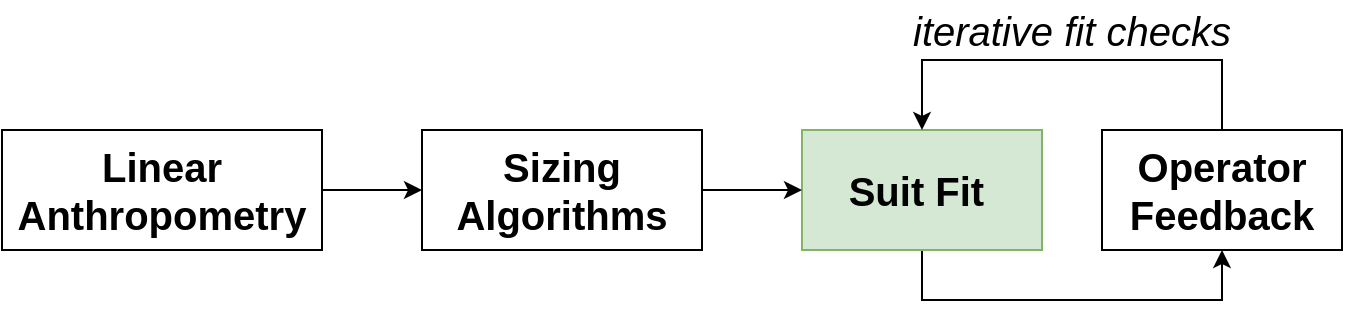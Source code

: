 <mxfile version="16.5.1" type="device"><diagram id="iRespnHrwZ5pVMtPhnCi" name="Page-1"><mxGraphModel dx="1102" dy="1025" grid="1" gridSize="10" guides="1" tooltips="1" connect="1" arrows="1" fold="1" page="1" pageScale="1" pageWidth="710" pageHeight="900" math="0" shadow="0"><root><mxCell id="0"/><mxCell id="1" parent="0"/><mxCell id="NI2qPUhKJIlSUaW0kpQo-8" style="edgeStyle=orthogonalEdgeStyle;rounded=0;orthogonalLoop=1;jettySize=auto;html=1;exitX=0.5;exitY=1;exitDx=0;exitDy=0;entryX=0.5;entryY=1;entryDx=0;entryDy=0;fontSize=20;" edge="1" parent="1" source="NI2qPUhKJIlSUaW0kpQo-1" target="NI2qPUhKJIlSUaW0kpQo-7"><mxGeometry relative="1" as="geometry"><Array as="points"><mxPoint x="470" y="320"/><mxPoint x="620" y="320"/></Array></mxGeometry></mxCell><mxCell id="NI2qPUhKJIlSUaW0kpQo-1" value="&lt;font style=&quot;font-size: 20px&quot;&gt;Suit Fit&amp;nbsp;&lt;/font&gt;" style="text;html=1;strokeColor=#82b366;fillColor=#d5e8d4;align=center;verticalAlign=middle;whiteSpace=wrap;rounded=0;fontStyle=1" vertex="1" parent="1"><mxGeometry x="410" y="235" width="120" height="60" as="geometry"/></mxCell><mxCell id="NI2qPUhKJIlSUaW0kpQo-5" style="edgeStyle=orthogonalEdgeStyle;rounded=0;orthogonalLoop=1;jettySize=auto;html=1;exitX=1;exitY=0.5;exitDx=0;exitDy=0;fontSize=20;" edge="1" parent="1" source="NI2qPUhKJIlSUaW0kpQo-2" target="NI2qPUhKJIlSUaW0kpQo-4"><mxGeometry relative="1" as="geometry"/></mxCell><mxCell id="NI2qPUhKJIlSUaW0kpQo-2" value="&lt;font style=&quot;font-size: 20px&quot;&gt;Linear Anthropometry&lt;/font&gt;" style="text;html=1;strokeColor=default;fillColor=none;align=center;verticalAlign=middle;whiteSpace=wrap;rounded=0;fontStyle=1" vertex="1" parent="1"><mxGeometry x="10" y="235" width="160" height="60" as="geometry"/></mxCell><mxCell id="NI2qPUhKJIlSUaW0kpQo-6" style="edgeStyle=orthogonalEdgeStyle;rounded=0;orthogonalLoop=1;jettySize=auto;html=1;exitX=1;exitY=0.5;exitDx=0;exitDy=0;entryX=0;entryY=0.5;entryDx=0;entryDy=0;fontSize=20;" edge="1" parent="1" source="NI2qPUhKJIlSUaW0kpQo-4" target="NI2qPUhKJIlSUaW0kpQo-1"><mxGeometry relative="1" as="geometry"/></mxCell><mxCell id="NI2qPUhKJIlSUaW0kpQo-4" value="&lt;font style=&quot;font-size: 20px&quot;&gt;Sizing Algorithms&lt;/font&gt;" style="text;html=1;strokeColor=default;fillColor=none;align=center;verticalAlign=middle;whiteSpace=wrap;rounded=0;fontStyle=1" vertex="1" parent="1"><mxGeometry x="220" y="235" width="140" height="60" as="geometry"/></mxCell><mxCell id="NI2qPUhKJIlSUaW0kpQo-12" style="edgeStyle=orthogonalEdgeStyle;rounded=0;orthogonalLoop=1;jettySize=auto;html=1;exitX=0.5;exitY=0;exitDx=0;exitDy=0;entryX=0.5;entryY=0;entryDx=0;entryDy=0;fontSize=20;" edge="1" parent="1" source="NI2qPUhKJIlSUaW0kpQo-7" target="NI2qPUhKJIlSUaW0kpQo-1"><mxGeometry relative="1" as="geometry"><Array as="points"><mxPoint x="620" y="200"/><mxPoint x="470" y="200"/></Array></mxGeometry></mxCell><mxCell id="NI2qPUhKJIlSUaW0kpQo-7" value="&lt;span style=&quot;font-size: 20px&quot;&gt;Operator Feedback&lt;/span&gt;" style="text;html=1;strokeColor=default;fillColor=none;align=center;verticalAlign=middle;whiteSpace=wrap;rounded=0;fontStyle=1" vertex="1" parent="1"><mxGeometry x="560" y="235" width="120" height="60" as="geometry"/></mxCell><mxCell id="NI2qPUhKJIlSUaW0kpQo-10" value="&lt;i&gt;iterative fit checks&lt;/i&gt;" style="text;html=1;strokeColor=none;fillColor=none;align=center;verticalAlign=middle;whiteSpace=wrap;rounded=0;fontSize=20;" vertex="1" parent="1"><mxGeometry x="460" y="170" width="170" height="30" as="geometry"/></mxCell></root></mxGraphModel></diagram></mxfile>